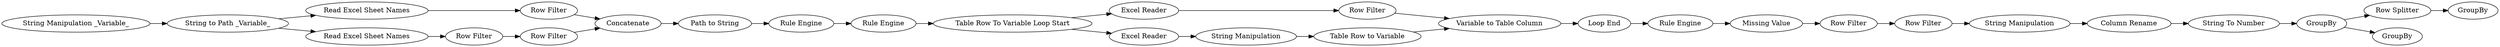 digraph {
	1 [label="String Manipulation _Variable_"]
	3 [label="String to Path _Variable_"]
	10 [label="Read Excel Sheet Names"]
	13 [label="Row Filter"]
	18 [label="Read Excel Sheet Names"]
	25 [label="Row Filter"]
	36 [label="Row Filter"]
	57 [label=Concatenate]
	58 [label="Rule Engine"]
	59 [label="Path to String"]
	60 [label="Rule Engine"]
	61 [label="Row Filter"]
	62 [label="Table Row To Variable Loop Start"]
	63 [label="Excel Reader"]
	65 [label="Loop End"]
	66 [label="String Manipulation"]
	67 [label="Excel Reader"]
	68 [label="Table Row to Variable"]
	69 [label="Column Rename"]
	70 [label="Row Filter"]
	71 [label="Rule Engine"]
	73 [label="Missing Value"]
	74 [label="String To Number"]
	77 [label=GroupBy]
	78 [label="Row Filter"]
	79 [label="String Manipulation"]
	80 [label="Variable to Table Column"]
	81 [label="Row Splitter"]
	83 [label=GroupBy]
	84 [label=GroupBy]
	1 -> 3
	3 -> 18
	3 -> 10
	10 -> 13
	13 -> 57
	18 -> 25
	25 -> 36
	36 -> 57
	57 -> 59
	58 -> 60
	59 -> 58
	60 -> 62
	61 -> 80
	62 -> 63
	62 -> 67
	63 -> 61
	65 -> 71
	66 -> 68
	67 -> 66
	68 -> 80
	69 -> 74
	70 -> 79
	71 -> 73
	73 -> 78
	74 -> 77
	77 -> 81
	77 -> 83
	78 -> 70
	79 -> 69
	80 -> 65
	81 -> 84
	rankdir=LR
}
